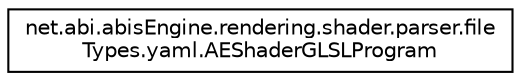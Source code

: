 digraph "Graphical Class Hierarchy"
{
 // LATEX_PDF_SIZE
  edge [fontname="Helvetica",fontsize="10",labelfontname="Helvetica",labelfontsize="10"];
  node [fontname="Helvetica",fontsize="10",shape=record];
  rankdir="LR";
  Node0 [label="net.abi.abisEngine.rendering.shader.parser.file\lTypes.yaml.AEShaderGLSLProgram",height=0.2,width=0.4,color="black", fillcolor="white", style="filled",URL="$dd/d03/classnet_1_1abi_1_1abis_engine_1_1rendering_1_1shader_1_1parser_1_1file_types_1_1yaml_1_1_a_e_shader_g_l_s_l_program.html",tooltip=" "];
}
